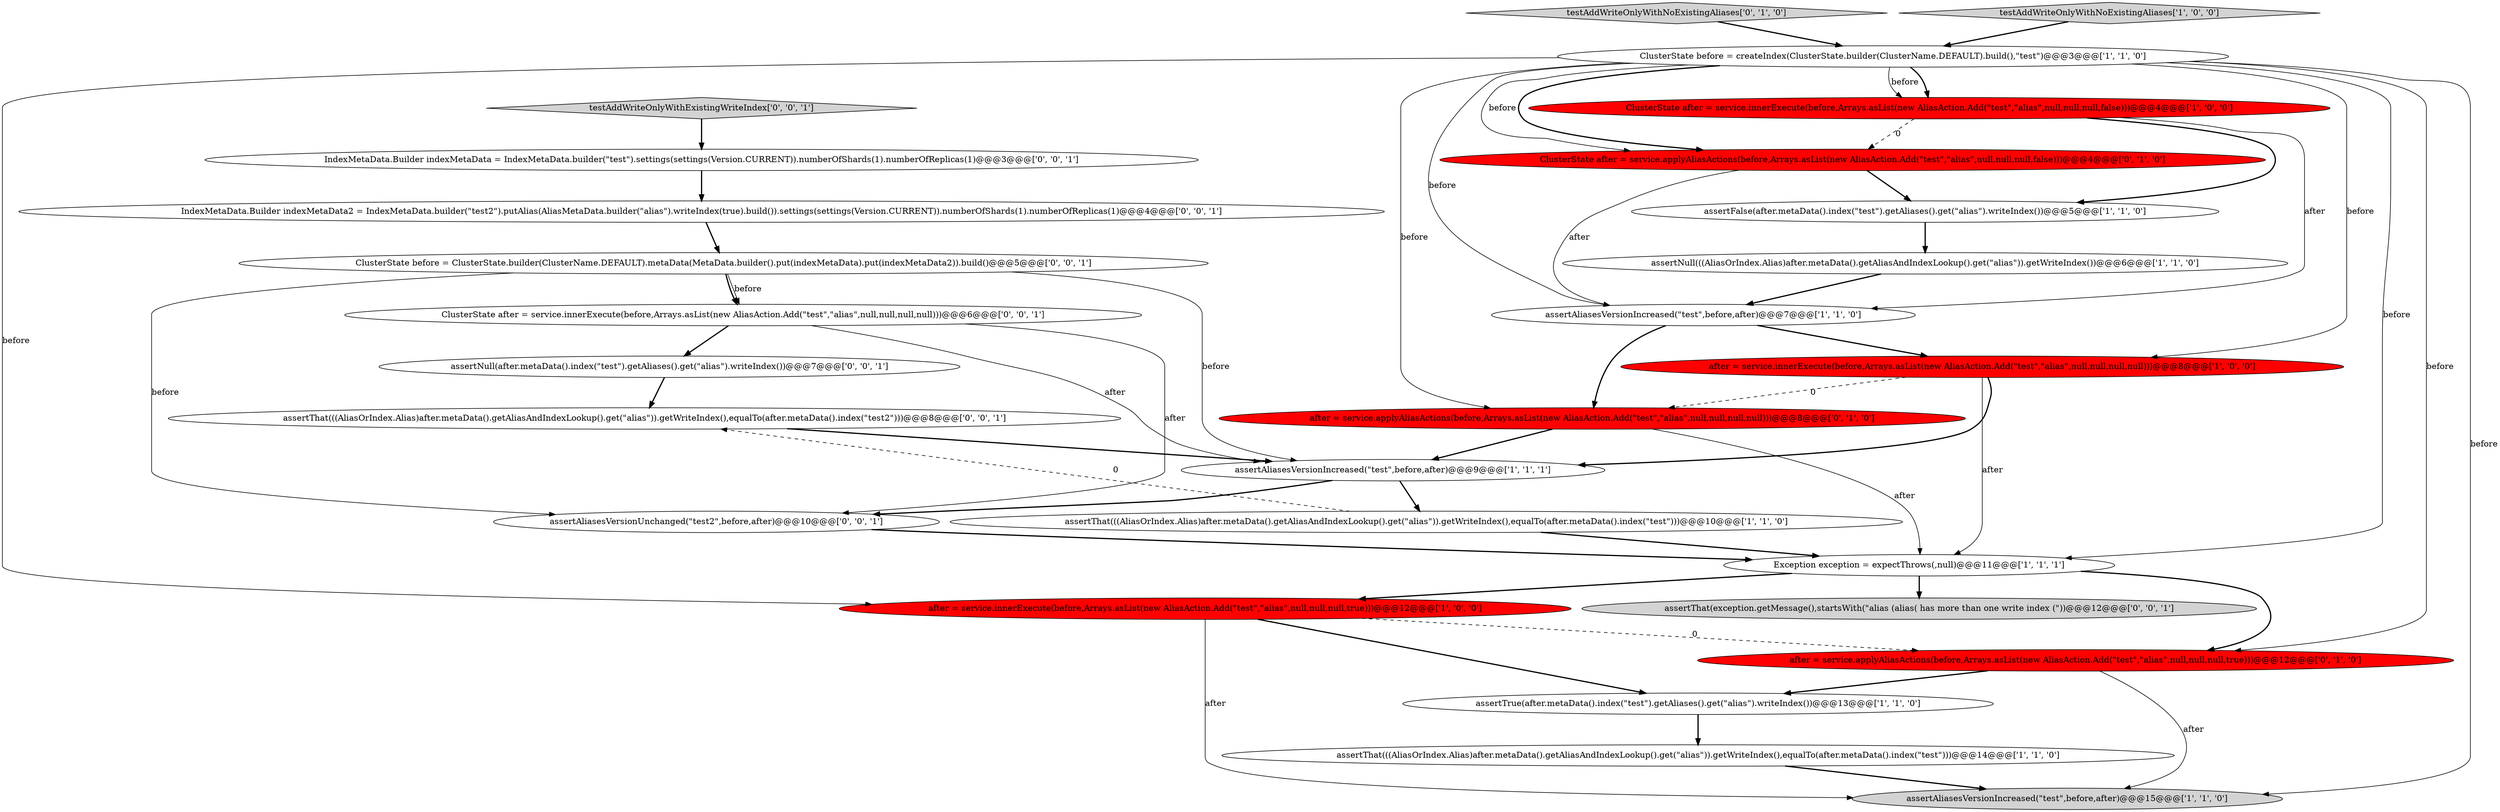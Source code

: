 digraph {
22 [style = filled, label = "IndexMetaData.Builder indexMetaData = IndexMetaData.builder(\"test\").settings(settings(Version.CURRENT)).numberOfShards(1).numberOfReplicas(1)@@@3@@@['0', '0', '1']", fillcolor = white, shape = ellipse image = "AAA0AAABBB3BBB"];
4 [style = filled, label = "ClusterState after = service.innerExecute(before,Arrays.asList(new AliasAction.Add(\"test\",\"alias\",null,null,null,false)))@@@4@@@['1', '0', '0']", fillcolor = red, shape = ellipse image = "AAA1AAABBB1BBB"];
15 [style = filled, label = "after = service.applyAliasActions(before,Arrays.asList(new AliasAction.Add(\"test\",\"alias\",null,null,null,true)))@@@12@@@['0', '1', '0']", fillcolor = red, shape = ellipse image = "AAA1AAABBB2BBB"];
17 [style = filled, label = "testAddWriteOnlyWithNoExistingAliases['0', '1', '0']", fillcolor = lightgray, shape = diamond image = "AAA0AAABBB2BBB"];
24 [style = filled, label = "ClusterState before = ClusterState.builder(ClusterName.DEFAULT).metaData(MetaData.builder().put(indexMetaData).put(indexMetaData2)).build()@@@5@@@['0', '0', '1']", fillcolor = white, shape = ellipse image = "AAA0AAABBB3BBB"];
5 [style = filled, label = "assertNull(((AliasOrIndex.Alias)after.metaData().getAliasAndIndexLookup().get(\"alias\")).getWriteIndex())@@@6@@@['1', '1', '0']", fillcolor = white, shape = ellipse image = "AAA0AAABBB1BBB"];
3 [style = filled, label = "after = service.innerExecute(before,Arrays.asList(new AliasAction.Add(\"test\",\"alias\",null,null,null,null)))@@@8@@@['1', '0', '0']", fillcolor = red, shape = ellipse image = "AAA1AAABBB1BBB"];
18 [style = filled, label = "IndexMetaData.Builder indexMetaData2 = IndexMetaData.builder(\"test2\").putAlias(AliasMetaData.builder(\"alias\").writeIndex(true).build()).settings(settings(Version.CURRENT)).numberOfShards(1).numberOfReplicas(1)@@@4@@@['0', '0', '1']", fillcolor = white, shape = ellipse image = "AAA0AAABBB3BBB"];
26 [style = filled, label = "assertNull(after.metaData().index(\"test\").getAliases().get(\"alias\").writeIndex())@@@7@@@['0', '0', '1']", fillcolor = white, shape = ellipse image = "AAA0AAABBB3BBB"];
7 [style = filled, label = "assertAliasesVersionIncreased(\"test\",before,after)@@@7@@@['1', '1', '0']", fillcolor = white, shape = ellipse image = "AAA0AAABBB1BBB"];
20 [style = filled, label = "assertThat(exception.getMessage(),startsWith(\"alias (alias( has more than one write index (\"))@@@12@@@['0', '0', '1']", fillcolor = lightgray, shape = ellipse image = "AAA0AAABBB3BBB"];
8 [style = filled, label = "after = service.innerExecute(before,Arrays.asList(new AliasAction.Add(\"test\",\"alias\",null,null,null,true)))@@@12@@@['1', '0', '0']", fillcolor = red, shape = ellipse image = "AAA1AAABBB1BBB"];
2 [style = filled, label = "assertAliasesVersionIncreased(\"test\",before,after)@@@15@@@['1', '1', '0']", fillcolor = lightgray, shape = ellipse image = "AAA0AAABBB1BBB"];
11 [style = filled, label = "assertThat(((AliasOrIndex.Alias)after.metaData().getAliasAndIndexLookup().get(\"alias\")).getWriteIndex(),equalTo(after.metaData().index(\"test\")))@@@14@@@['1', '1', '0']", fillcolor = white, shape = ellipse image = "AAA0AAABBB1BBB"];
16 [style = filled, label = "after = service.applyAliasActions(before,Arrays.asList(new AliasAction.Add(\"test\",\"alias\",null,null,null,null)))@@@8@@@['0', '1', '0']", fillcolor = red, shape = ellipse image = "AAA1AAABBB2BBB"];
23 [style = filled, label = "assertThat(((AliasOrIndex.Alias)after.metaData().getAliasAndIndexLookup().get(\"alias\")).getWriteIndex(),equalTo(after.metaData().index(\"test2\")))@@@8@@@['0', '0', '1']", fillcolor = white, shape = ellipse image = "AAA0AAABBB3BBB"];
14 [style = filled, label = "ClusterState after = service.applyAliasActions(before,Arrays.asList(new AliasAction.Add(\"test\",\"alias\",null,null,null,false)))@@@4@@@['0', '1', '0']", fillcolor = red, shape = ellipse image = "AAA1AAABBB2BBB"];
25 [style = filled, label = "ClusterState after = service.innerExecute(before,Arrays.asList(new AliasAction.Add(\"test\",\"alias\",null,null,null,null)))@@@6@@@['0', '0', '1']", fillcolor = white, shape = ellipse image = "AAA0AAABBB3BBB"];
9 [style = filled, label = "testAddWriteOnlyWithNoExistingAliases['1', '0', '0']", fillcolor = lightgray, shape = diamond image = "AAA0AAABBB1BBB"];
12 [style = filled, label = "assertFalse(after.metaData().index(\"test\").getAliases().get(\"alias\").writeIndex())@@@5@@@['1', '1', '0']", fillcolor = white, shape = ellipse image = "AAA0AAABBB1BBB"];
19 [style = filled, label = "testAddWriteOnlyWithExistingWriteIndex['0', '0', '1']", fillcolor = lightgray, shape = diamond image = "AAA0AAABBB3BBB"];
1 [style = filled, label = "ClusterState before = createIndex(ClusterState.builder(ClusterName.DEFAULT).build(),\"test\")@@@3@@@['1', '1', '0']", fillcolor = white, shape = ellipse image = "AAA0AAABBB1BBB"];
0 [style = filled, label = "Exception exception = expectThrows(,null)@@@11@@@['1', '1', '1']", fillcolor = white, shape = ellipse image = "AAA0AAABBB1BBB"];
6 [style = filled, label = "assertAliasesVersionIncreased(\"test\",before,after)@@@9@@@['1', '1', '1']", fillcolor = white, shape = ellipse image = "AAA0AAABBB1BBB"];
10 [style = filled, label = "assertThat(((AliasOrIndex.Alias)after.metaData().getAliasAndIndexLookup().get(\"alias\")).getWriteIndex(),equalTo(after.metaData().index(\"test\")))@@@10@@@['1', '1', '0']", fillcolor = white, shape = ellipse image = "AAA0AAABBB1BBB"];
13 [style = filled, label = "assertTrue(after.metaData().index(\"test\").getAliases().get(\"alias\").writeIndex())@@@13@@@['1', '1', '0']", fillcolor = white, shape = ellipse image = "AAA0AAABBB1BBB"];
21 [style = filled, label = "assertAliasesVersionUnchanged(\"test2\",before,after)@@@10@@@['0', '0', '1']", fillcolor = white, shape = ellipse image = "AAA0AAABBB3BBB"];
1->4 [style = bold, label=""];
8->2 [style = solid, label="after"];
15->13 [style = bold, label=""];
1->16 [style = solid, label="before"];
18->24 [style = bold, label=""];
12->5 [style = bold, label=""];
1->8 [style = solid, label="before"];
1->4 [style = solid, label="before"];
14->7 [style = solid, label="after"];
17->1 [style = bold, label=""];
21->0 [style = bold, label=""];
6->21 [style = bold, label=""];
16->6 [style = bold, label=""];
8->15 [style = dashed, label="0"];
3->6 [style = bold, label=""];
16->0 [style = solid, label="after"];
8->13 [style = bold, label=""];
13->11 [style = bold, label=""];
15->2 [style = solid, label="after"];
1->3 [style = solid, label="before"];
7->3 [style = bold, label=""];
11->2 [style = bold, label=""];
0->15 [style = bold, label=""];
1->2 [style = solid, label="before"];
24->6 [style = solid, label="before"];
1->15 [style = solid, label="before"];
24->21 [style = solid, label="before"];
22->18 [style = bold, label=""];
1->0 [style = solid, label="before"];
24->25 [style = bold, label=""];
6->10 [style = bold, label=""];
14->12 [style = bold, label=""];
10->0 [style = bold, label=""];
7->16 [style = bold, label=""];
25->26 [style = bold, label=""];
0->8 [style = bold, label=""];
26->23 [style = bold, label=""];
23->6 [style = bold, label=""];
4->12 [style = bold, label=""];
5->7 [style = bold, label=""];
0->20 [style = bold, label=""];
1->14 [style = bold, label=""];
4->14 [style = dashed, label="0"];
1->7 [style = solid, label="before"];
3->0 [style = solid, label="after"];
9->1 [style = bold, label=""];
4->7 [style = solid, label="after"];
25->21 [style = solid, label="after"];
19->22 [style = bold, label=""];
10->23 [style = dashed, label="0"];
3->16 [style = dashed, label="0"];
24->25 [style = solid, label="before"];
25->6 [style = solid, label="after"];
1->14 [style = solid, label="before"];
}
